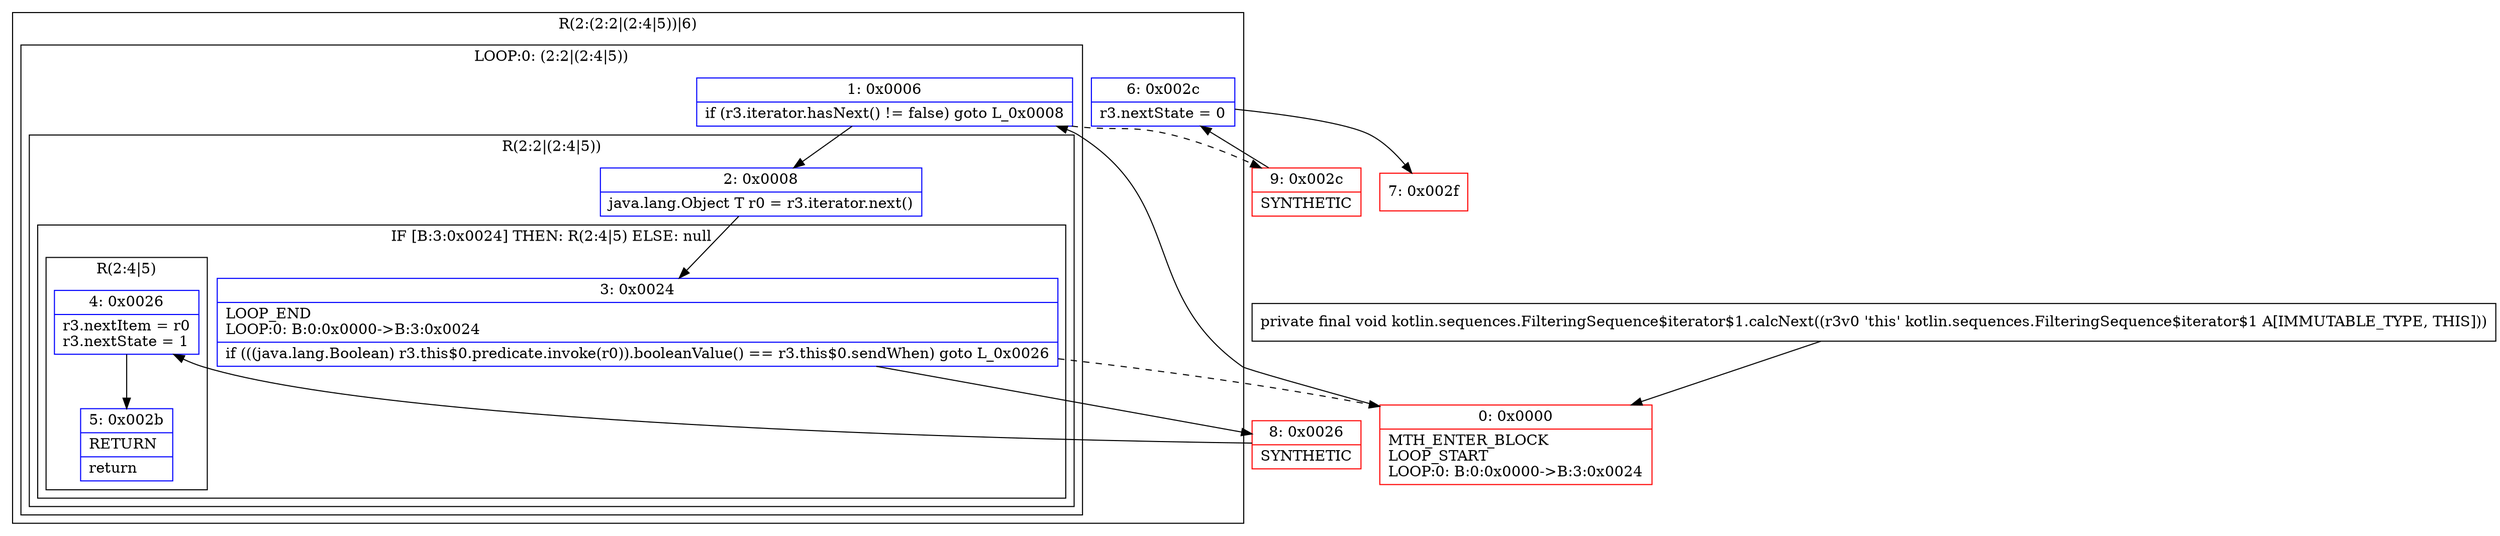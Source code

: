 digraph "CFG forkotlin.sequences.FilteringSequence$iterator$1.calcNext()V" {
subgraph cluster_Region_589792025 {
label = "R(2:(2:2|(2:4|5))|6)";
node [shape=record,color=blue];
subgraph cluster_LoopRegion_1130033763 {
label = "LOOP:0: (2:2|(2:4|5))";
node [shape=record,color=blue];
Node_1 [shape=record,label="{1\:\ 0x0006|if (r3.iterator.hasNext() != false) goto L_0x0008\l}"];
subgraph cluster_Region_1962090796 {
label = "R(2:2|(2:4|5))";
node [shape=record,color=blue];
Node_2 [shape=record,label="{2\:\ 0x0008|java.lang.Object T r0 = r3.iterator.next()\l}"];
subgraph cluster_IfRegion_959291002 {
label = "IF [B:3:0x0024] THEN: R(2:4|5) ELSE: null";
node [shape=record,color=blue];
Node_3 [shape=record,label="{3\:\ 0x0024|LOOP_END\lLOOP:0: B:0:0x0000\-\>B:3:0x0024\l|if (((java.lang.Boolean) r3.this$0.predicate.invoke(r0)).booleanValue() == r3.this$0.sendWhen) goto L_0x0026\l}"];
subgraph cluster_Region_736128312 {
label = "R(2:4|5)";
node [shape=record,color=blue];
Node_4 [shape=record,label="{4\:\ 0x0026|r3.nextItem = r0\lr3.nextState = 1\l}"];
Node_5 [shape=record,label="{5\:\ 0x002b|RETURN\l|return\l}"];
}
}
}
}
Node_6 [shape=record,label="{6\:\ 0x002c|r3.nextState = 0\l}"];
}
Node_0 [shape=record,color=red,label="{0\:\ 0x0000|MTH_ENTER_BLOCK\lLOOP_START\lLOOP:0: B:0:0x0000\-\>B:3:0x0024\l}"];
Node_7 [shape=record,color=red,label="{7\:\ 0x002f}"];
Node_8 [shape=record,color=red,label="{8\:\ 0x0026|SYNTHETIC\l}"];
Node_9 [shape=record,color=red,label="{9\:\ 0x002c|SYNTHETIC\l}"];
MethodNode[shape=record,label="{private final void kotlin.sequences.FilteringSequence$iterator$1.calcNext((r3v0 'this' kotlin.sequences.FilteringSequence$iterator$1 A[IMMUTABLE_TYPE, THIS])) }"];
MethodNode -> Node_0;
Node_1 -> Node_2;
Node_1 -> Node_9[style=dashed];
Node_2 -> Node_3;
Node_3 -> Node_0[style=dashed];
Node_3 -> Node_8;
Node_4 -> Node_5;
Node_6 -> Node_7;
Node_0 -> Node_1;
Node_8 -> Node_4;
Node_9 -> Node_6;
}


